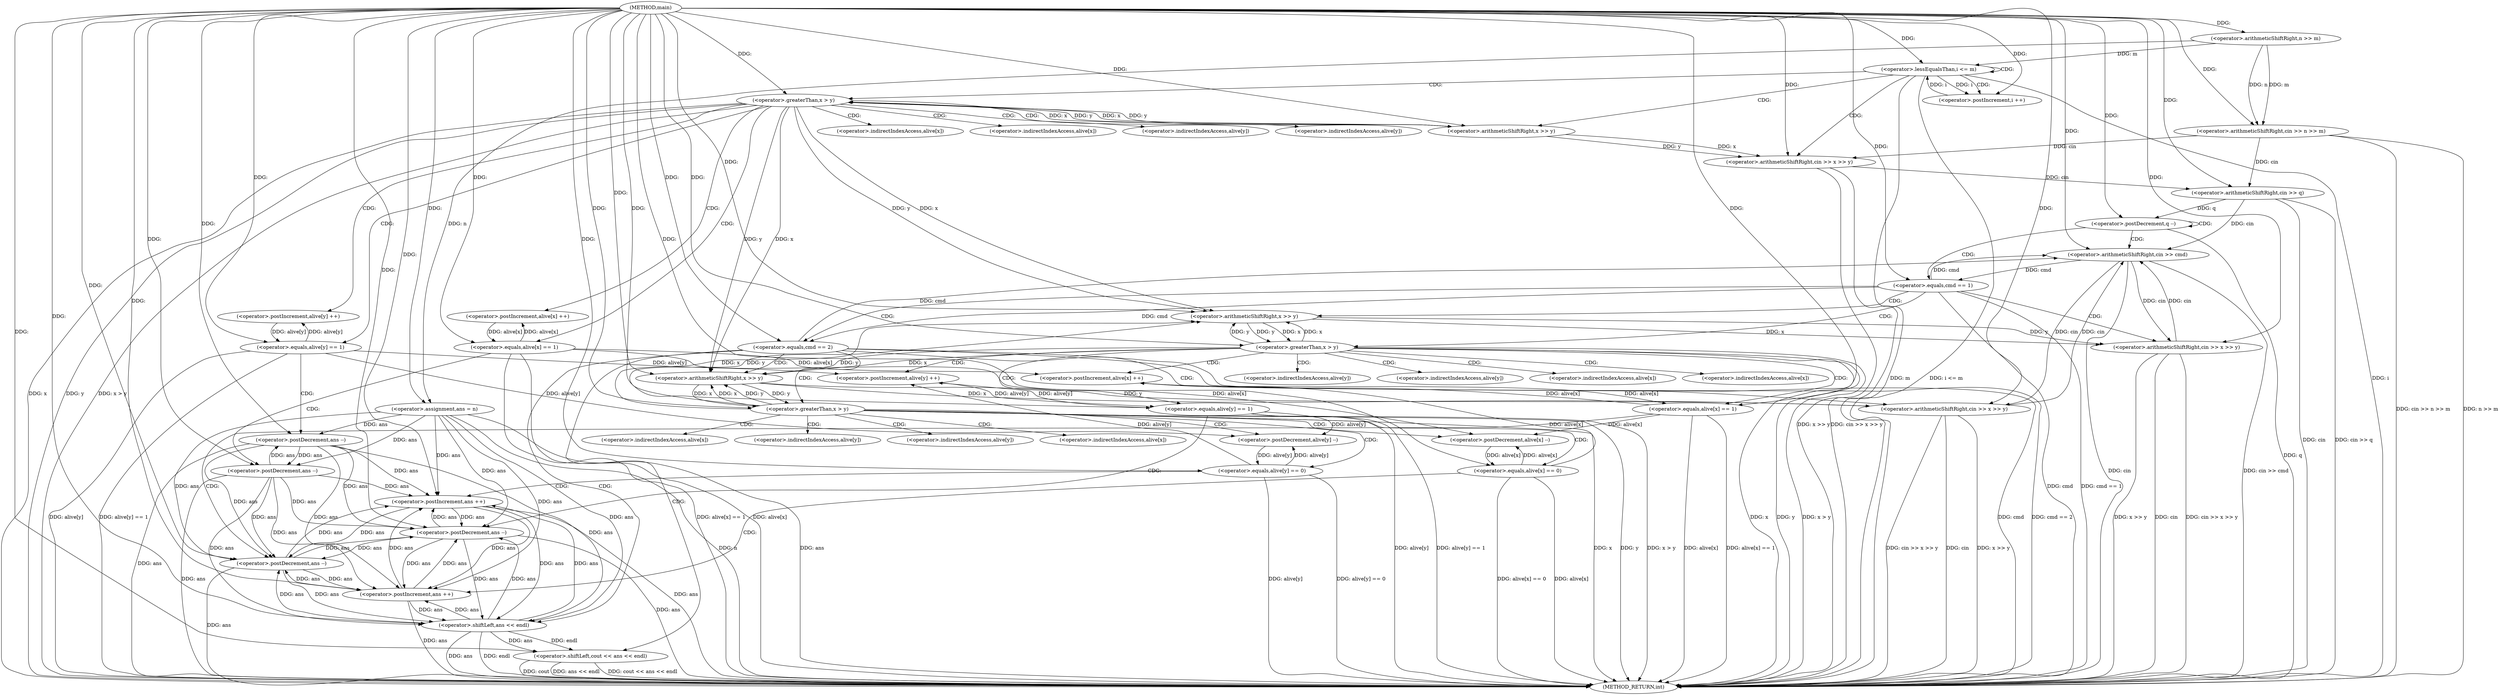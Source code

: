 digraph "main" {  
"1000104" [label = "(METHOD,main)" ]
"1000268" [label = "(METHOD_RETURN,int)" ]
"1000106" [label = "(<operator>.arithmeticShiftRight,cin >> n >> m)" ]
"1000112" [label = "(<operator>.assignment,ans = n)" ]
"1000165" [label = "(<operator>.arithmeticShiftRight,cin >> q)" ]
"1000122" [label = "(<operator>.lessEqualsThan,i <= m)" ]
"1000125" [label = "(<operator>.postIncrement,i ++)" ]
"1000169" [label = "(<operator>.postDecrement,q --)" ]
"1000108" [label = "(<operator>.arithmeticShiftRight,n >> m)" ]
"1000128" [label = "(<operator>.arithmeticShiftRight,cin >> x >> y)" ]
"1000175" [label = "(<operator>.arithmeticShiftRight,cin >> cmd)" ]
"1000134" [label = "(<operator>.greaterThan,x > y)" ]
"1000179" [label = "(<operator>.equals,cmd == 1)" ]
"1000130" [label = "(<operator>.arithmeticShiftRight,x >> y)" ]
"1000138" [label = "(<operator>.postIncrement,alive[y] ++)" ]
"1000183" [label = "(<operator>.arithmeticShiftRight,cin >> x >> y)" ]
"1000143" [label = "(<operator>.equals,alive[y] == 1)" ]
"1000148" [label = "(<operator>.postDecrement,ans --)" ]
"1000152" [label = "(<operator>.postIncrement,alive[x] ++)" ]
"1000189" [label = "(<operator>.greaterThan,x > y)" ]
"1000221" [label = "(<operator>.equals,cmd == 2)" ]
"1000157" [label = "(<operator>.equals,alive[x] == 1)" ]
"1000162" [label = "(<operator>.postDecrement,ans --)" ]
"1000185" [label = "(<operator>.arithmeticShiftRight,x >> y)" ]
"1000193" [label = "(<operator>.postIncrement,alive[y] ++)" ]
"1000225" [label = "(<operator>.arithmeticShiftRight,cin >> x >> y)" ]
"1000198" [label = "(<operator>.equals,alive[y] == 1)" ]
"1000203" [label = "(<operator>.postDecrement,ans --)" ]
"1000207" [label = "(<operator>.postIncrement,alive[x] ++)" ]
"1000231" [label = "(<operator>.greaterThan,x > y)" ]
"1000263" [label = "(<operator>.shiftLeft,cout << ans << endl)" ]
"1000212" [label = "(<operator>.equals,alive[x] == 1)" ]
"1000217" [label = "(<operator>.postDecrement,ans --)" ]
"1000227" [label = "(<operator>.arithmeticShiftRight,x >> y)" ]
"1000235" [label = "(<operator>.postDecrement,alive[y] --)" ]
"1000240" [label = "(<operator>.equals,alive[y] == 0)" ]
"1000245" [label = "(<operator>.postIncrement,ans ++)" ]
"1000249" [label = "(<operator>.postDecrement,alive[x] --)" ]
"1000265" [label = "(<operator>.shiftLeft,ans << endl)" ]
"1000254" [label = "(<operator>.equals,alive[x] == 0)" ]
"1000259" [label = "(<operator>.postIncrement,ans ++)" ]
"1000139" [label = "(<operator>.indirectIndexAccess,alive[y])" ]
"1000144" [label = "(<operator>.indirectIndexAccess,alive[y])" ]
"1000153" [label = "(<operator>.indirectIndexAccess,alive[x])" ]
"1000158" [label = "(<operator>.indirectIndexAccess,alive[x])" ]
"1000194" [label = "(<operator>.indirectIndexAccess,alive[y])" ]
"1000199" [label = "(<operator>.indirectIndexAccess,alive[y])" ]
"1000208" [label = "(<operator>.indirectIndexAccess,alive[x])" ]
"1000213" [label = "(<operator>.indirectIndexAccess,alive[x])" ]
"1000236" [label = "(<operator>.indirectIndexAccess,alive[y])" ]
"1000241" [label = "(<operator>.indirectIndexAccess,alive[y])" ]
"1000250" [label = "(<operator>.indirectIndexAccess,alive[x])" ]
"1000255" [label = "(<operator>.indirectIndexAccess,alive[x])" ]
  "1000106" -> "1000268"  [ label = "DDG: n >> m"] 
  "1000106" -> "1000268"  [ label = "DDG: cin >> n >> m"] 
  "1000112" -> "1000268"  [ label = "DDG: ans"] 
  "1000112" -> "1000268"  [ label = "DDG: n"] 
  "1000122" -> "1000268"  [ label = "DDG: i"] 
  "1000122" -> "1000268"  [ label = "DDG: m"] 
  "1000122" -> "1000268"  [ label = "DDG: i <= m"] 
  "1000165" -> "1000268"  [ label = "DDG: cin"] 
  "1000165" -> "1000268"  [ label = "DDG: cin >> q"] 
  "1000169" -> "1000268"  [ label = "DDG: q"] 
  "1000175" -> "1000268"  [ label = "DDG: cin"] 
  "1000175" -> "1000268"  [ label = "DDG: cin >> cmd"] 
  "1000179" -> "1000268"  [ label = "DDG: cmd"] 
  "1000179" -> "1000268"  [ label = "DDG: cmd == 1"] 
  "1000221" -> "1000268"  [ label = "DDG: cmd"] 
  "1000221" -> "1000268"  [ label = "DDG: cmd == 2"] 
  "1000265" -> "1000268"  [ label = "DDG: ans"] 
  "1000263" -> "1000268"  [ label = "DDG: ans << endl"] 
  "1000263" -> "1000268"  [ label = "DDG: cout << ans << endl"] 
  "1000225" -> "1000268"  [ label = "DDG: cin"] 
  "1000225" -> "1000268"  [ label = "DDG: x >> y"] 
  "1000225" -> "1000268"  [ label = "DDG: cin >> x >> y"] 
  "1000231" -> "1000268"  [ label = "DDG: x"] 
  "1000231" -> "1000268"  [ label = "DDG: y"] 
  "1000231" -> "1000268"  [ label = "DDG: x > y"] 
  "1000254" -> "1000268"  [ label = "DDG: alive[x]"] 
  "1000254" -> "1000268"  [ label = "DDG: alive[x] == 0"] 
  "1000259" -> "1000268"  [ label = "DDG: ans"] 
  "1000240" -> "1000268"  [ label = "DDG: alive[y]"] 
  "1000240" -> "1000268"  [ label = "DDG: alive[y] == 0"] 
  "1000245" -> "1000268"  [ label = "DDG: ans"] 
  "1000183" -> "1000268"  [ label = "DDG: cin"] 
  "1000183" -> "1000268"  [ label = "DDG: x >> y"] 
  "1000183" -> "1000268"  [ label = "DDG: cin >> x >> y"] 
  "1000189" -> "1000268"  [ label = "DDG: x"] 
  "1000189" -> "1000268"  [ label = "DDG: y"] 
  "1000189" -> "1000268"  [ label = "DDG: x > y"] 
  "1000212" -> "1000268"  [ label = "DDG: alive[x]"] 
  "1000212" -> "1000268"  [ label = "DDG: alive[x] == 1"] 
  "1000217" -> "1000268"  [ label = "DDG: ans"] 
  "1000198" -> "1000268"  [ label = "DDG: alive[y]"] 
  "1000198" -> "1000268"  [ label = "DDG: alive[y] == 1"] 
  "1000203" -> "1000268"  [ label = "DDG: ans"] 
  "1000128" -> "1000268"  [ label = "DDG: x >> y"] 
  "1000128" -> "1000268"  [ label = "DDG: cin >> x >> y"] 
  "1000134" -> "1000268"  [ label = "DDG: x"] 
  "1000134" -> "1000268"  [ label = "DDG: y"] 
  "1000134" -> "1000268"  [ label = "DDG: x > y"] 
  "1000157" -> "1000268"  [ label = "DDG: alive[x]"] 
  "1000157" -> "1000268"  [ label = "DDG: alive[x] == 1"] 
  "1000162" -> "1000268"  [ label = "DDG: ans"] 
  "1000143" -> "1000268"  [ label = "DDG: alive[y]"] 
  "1000143" -> "1000268"  [ label = "DDG: alive[y] == 1"] 
  "1000148" -> "1000268"  [ label = "DDG: ans"] 
  "1000263" -> "1000268"  [ label = "DDG: cout"] 
  "1000265" -> "1000268"  [ label = "DDG: endl"] 
  "1000108" -> "1000112"  [ label = "DDG: n"] 
  "1000104" -> "1000112"  [ label = "DDG: "] 
  "1000104" -> "1000106"  [ label = "DDG: "] 
  "1000108" -> "1000106"  [ label = "DDG: m"] 
  "1000108" -> "1000106"  [ label = "DDG: n"] 
  "1000106" -> "1000165"  [ label = "DDG: cin"] 
  "1000128" -> "1000165"  [ label = "DDG: cin"] 
  "1000104" -> "1000165"  [ label = "DDG: "] 
  "1000104" -> "1000108"  [ label = "DDG: "] 
  "1000125" -> "1000122"  [ label = "DDG: i"] 
  "1000104" -> "1000122"  [ label = "DDG: "] 
  "1000108" -> "1000122"  [ label = "DDG: m"] 
  "1000122" -> "1000125"  [ label = "DDG: i"] 
  "1000104" -> "1000125"  [ label = "DDG: "] 
  "1000165" -> "1000169"  [ label = "DDG: q"] 
  "1000104" -> "1000169"  [ label = "DDG: "] 
  "1000106" -> "1000128"  [ label = "DDG: cin"] 
  "1000104" -> "1000128"  [ label = "DDG: "] 
  "1000130" -> "1000128"  [ label = "DDG: y"] 
  "1000130" -> "1000128"  [ label = "DDG: x"] 
  "1000165" -> "1000175"  [ label = "DDG: cin"] 
  "1000225" -> "1000175"  [ label = "DDG: cin"] 
  "1000183" -> "1000175"  [ label = "DDG: cin"] 
  "1000104" -> "1000175"  [ label = "DDG: "] 
  "1000179" -> "1000175"  [ label = "DDG: cmd"] 
  "1000221" -> "1000175"  [ label = "DDG: cmd"] 
  "1000134" -> "1000130"  [ label = "DDG: x"] 
  "1000104" -> "1000130"  [ label = "DDG: "] 
  "1000134" -> "1000130"  [ label = "DDG: y"] 
  "1000130" -> "1000134"  [ label = "DDG: x"] 
  "1000104" -> "1000134"  [ label = "DDG: "] 
  "1000130" -> "1000134"  [ label = "DDG: y"] 
  "1000175" -> "1000179"  [ label = "DDG: cmd"] 
  "1000104" -> "1000179"  [ label = "DDG: "] 
  "1000143" -> "1000138"  [ label = "DDG: alive[y]"] 
  "1000175" -> "1000183"  [ label = "DDG: cin"] 
  "1000104" -> "1000183"  [ label = "DDG: "] 
  "1000185" -> "1000183"  [ label = "DDG: y"] 
  "1000185" -> "1000183"  [ label = "DDG: x"] 
  "1000138" -> "1000143"  [ label = "DDG: alive[y]"] 
  "1000104" -> "1000143"  [ label = "DDG: "] 
  "1000112" -> "1000148"  [ label = "DDG: ans"] 
  "1000162" -> "1000148"  [ label = "DDG: ans"] 
  "1000104" -> "1000148"  [ label = "DDG: "] 
  "1000157" -> "1000152"  [ label = "DDG: alive[x]"] 
  "1000231" -> "1000185"  [ label = "DDG: x"] 
  "1000189" -> "1000185"  [ label = "DDG: x"] 
  "1000134" -> "1000185"  [ label = "DDG: x"] 
  "1000104" -> "1000185"  [ label = "DDG: "] 
  "1000231" -> "1000185"  [ label = "DDG: y"] 
  "1000189" -> "1000185"  [ label = "DDG: y"] 
  "1000134" -> "1000185"  [ label = "DDG: y"] 
  "1000185" -> "1000189"  [ label = "DDG: x"] 
  "1000104" -> "1000189"  [ label = "DDG: "] 
  "1000185" -> "1000189"  [ label = "DDG: y"] 
  "1000179" -> "1000221"  [ label = "DDG: cmd"] 
  "1000104" -> "1000221"  [ label = "DDG: "] 
  "1000152" -> "1000157"  [ label = "DDG: alive[x]"] 
  "1000104" -> "1000157"  [ label = "DDG: "] 
  "1000112" -> "1000162"  [ label = "DDG: ans"] 
  "1000148" -> "1000162"  [ label = "DDG: ans"] 
  "1000104" -> "1000162"  [ label = "DDG: "] 
  "1000240" -> "1000193"  [ label = "DDG: alive[y]"] 
  "1000198" -> "1000193"  [ label = "DDG: alive[y]"] 
  "1000143" -> "1000193"  [ label = "DDG: alive[y]"] 
  "1000175" -> "1000225"  [ label = "DDG: cin"] 
  "1000104" -> "1000225"  [ label = "DDG: "] 
  "1000227" -> "1000225"  [ label = "DDG: x"] 
  "1000227" -> "1000225"  [ label = "DDG: y"] 
  "1000193" -> "1000198"  [ label = "DDG: alive[y]"] 
  "1000104" -> "1000198"  [ label = "DDG: "] 
  "1000112" -> "1000203"  [ label = "DDG: ans"] 
  "1000265" -> "1000203"  [ label = "DDG: ans"] 
  "1000259" -> "1000203"  [ label = "DDG: ans"] 
  "1000245" -> "1000203"  [ label = "DDG: ans"] 
  "1000217" -> "1000203"  [ label = "DDG: ans"] 
  "1000162" -> "1000203"  [ label = "DDG: ans"] 
  "1000148" -> "1000203"  [ label = "DDG: ans"] 
  "1000104" -> "1000203"  [ label = "DDG: "] 
  "1000254" -> "1000207"  [ label = "DDG: alive[x]"] 
  "1000212" -> "1000207"  [ label = "DDG: alive[x]"] 
  "1000157" -> "1000207"  [ label = "DDG: alive[x]"] 
  "1000231" -> "1000227"  [ label = "DDG: x"] 
  "1000189" -> "1000227"  [ label = "DDG: x"] 
  "1000134" -> "1000227"  [ label = "DDG: x"] 
  "1000104" -> "1000227"  [ label = "DDG: "] 
  "1000231" -> "1000227"  [ label = "DDG: y"] 
  "1000189" -> "1000227"  [ label = "DDG: y"] 
  "1000134" -> "1000227"  [ label = "DDG: y"] 
  "1000227" -> "1000231"  [ label = "DDG: x"] 
  "1000104" -> "1000231"  [ label = "DDG: "] 
  "1000227" -> "1000231"  [ label = "DDG: y"] 
  "1000104" -> "1000263"  [ label = "DDG: "] 
  "1000265" -> "1000263"  [ label = "DDG: endl"] 
  "1000265" -> "1000263"  [ label = "DDG: ans"] 
  "1000207" -> "1000212"  [ label = "DDG: alive[x]"] 
  "1000104" -> "1000212"  [ label = "DDG: "] 
  "1000112" -> "1000217"  [ label = "DDG: ans"] 
  "1000265" -> "1000217"  [ label = "DDG: ans"] 
  "1000259" -> "1000217"  [ label = "DDG: ans"] 
  "1000245" -> "1000217"  [ label = "DDG: ans"] 
  "1000203" -> "1000217"  [ label = "DDG: ans"] 
  "1000162" -> "1000217"  [ label = "DDG: ans"] 
  "1000148" -> "1000217"  [ label = "DDG: ans"] 
  "1000104" -> "1000217"  [ label = "DDG: "] 
  "1000240" -> "1000235"  [ label = "DDG: alive[y]"] 
  "1000198" -> "1000235"  [ label = "DDG: alive[y]"] 
  "1000143" -> "1000235"  [ label = "DDG: alive[y]"] 
  "1000112" -> "1000265"  [ label = "DDG: ans"] 
  "1000259" -> "1000265"  [ label = "DDG: ans"] 
  "1000245" -> "1000265"  [ label = "DDG: ans"] 
  "1000217" -> "1000265"  [ label = "DDG: ans"] 
  "1000203" -> "1000265"  [ label = "DDG: ans"] 
  "1000162" -> "1000265"  [ label = "DDG: ans"] 
  "1000148" -> "1000265"  [ label = "DDG: ans"] 
  "1000104" -> "1000265"  [ label = "DDG: "] 
  "1000235" -> "1000240"  [ label = "DDG: alive[y]"] 
  "1000104" -> "1000240"  [ label = "DDG: "] 
  "1000112" -> "1000245"  [ label = "DDG: ans"] 
  "1000265" -> "1000245"  [ label = "DDG: ans"] 
  "1000259" -> "1000245"  [ label = "DDG: ans"] 
  "1000217" -> "1000245"  [ label = "DDG: ans"] 
  "1000203" -> "1000245"  [ label = "DDG: ans"] 
  "1000162" -> "1000245"  [ label = "DDG: ans"] 
  "1000148" -> "1000245"  [ label = "DDG: ans"] 
  "1000104" -> "1000245"  [ label = "DDG: "] 
  "1000254" -> "1000249"  [ label = "DDG: alive[x]"] 
  "1000212" -> "1000249"  [ label = "DDG: alive[x]"] 
  "1000157" -> "1000249"  [ label = "DDG: alive[x]"] 
  "1000249" -> "1000254"  [ label = "DDG: alive[x]"] 
  "1000104" -> "1000254"  [ label = "DDG: "] 
  "1000112" -> "1000259"  [ label = "DDG: ans"] 
  "1000265" -> "1000259"  [ label = "DDG: ans"] 
  "1000245" -> "1000259"  [ label = "DDG: ans"] 
  "1000217" -> "1000259"  [ label = "DDG: ans"] 
  "1000203" -> "1000259"  [ label = "DDG: ans"] 
  "1000162" -> "1000259"  [ label = "DDG: ans"] 
  "1000148" -> "1000259"  [ label = "DDG: ans"] 
  "1000104" -> "1000259"  [ label = "DDG: "] 
  "1000122" -> "1000125"  [ label = "CDG: "] 
  "1000122" -> "1000128"  [ label = "CDG: "] 
  "1000122" -> "1000122"  [ label = "CDG: "] 
  "1000122" -> "1000130"  [ label = "CDG: "] 
  "1000122" -> "1000134"  [ label = "CDG: "] 
  "1000169" -> "1000175"  [ label = "CDG: "] 
  "1000169" -> "1000179"  [ label = "CDG: "] 
  "1000169" -> "1000169"  [ label = "CDG: "] 
  "1000134" -> "1000139"  [ label = "CDG: "] 
  "1000134" -> "1000144"  [ label = "CDG: "] 
  "1000134" -> "1000157"  [ label = "CDG: "] 
  "1000134" -> "1000138"  [ label = "CDG: "] 
  "1000134" -> "1000153"  [ label = "CDG: "] 
  "1000134" -> "1000152"  [ label = "CDG: "] 
  "1000134" -> "1000143"  [ label = "CDG: "] 
  "1000134" -> "1000158"  [ label = "CDG: "] 
  "1000179" -> "1000221"  [ label = "CDG: "] 
  "1000179" -> "1000183"  [ label = "CDG: "] 
  "1000179" -> "1000185"  [ label = "CDG: "] 
  "1000179" -> "1000189"  [ label = "CDG: "] 
  "1000143" -> "1000148"  [ label = "CDG: "] 
  "1000189" -> "1000208"  [ label = "CDG: "] 
  "1000189" -> "1000199"  [ label = "CDG: "] 
  "1000189" -> "1000194"  [ label = "CDG: "] 
  "1000189" -> "1000198"  [ label = "CDG: "] 
  "1000189" -> "1000213"  [ label = "CDG: "] 
  "1000189" -> "1000212"  [ label = "CDG: "] 
  "1000189" -> "1000207"  [ label = "CDG: "] 
  "1000189" -> "1000193"  [ label = "CDG: "] 
  "1000221" -> "1000227"  [ label = "CDG: "] 
  "1000221" -> "1000265"  [ label = "CDG: "] 
  "1000221" -> "1000263"  [ label = "CDG: "] 
  "1000221" -> "1000225"  [ label = "CDG: "] 
  "1000221" -> "1000231"  [ label = "CDG: "] 
  "1000157" -> "1000162"  [ label = "CDG: "] 
  "1000198" -> "1000203"  [ label = "CDG: "] 
  "1000231" -> "1000255"  [ label = "CDG: "] 
  "1000231" -> "1000236"  [ label = "CDG: "] 
  "1000231" -> "1000254"  [ label = "CDG: "] 
  "1000231" -> "1000235"  [ label = "CDG: "] 
  "1000231" -> "1000250"  [ label = "CDG: "] 
  "1000231" -> "1000240"  [ label = "CDG: "] 
  "1000231" -> "1000249"  [ label = "CDG: "] 
  "1000231" -> "1000241"  [ label = "CDG: "] 
  "1000212" -> "1000217"  [ label = "CDG: "] 
  "1000240" -> "1000245"  [ label = "CDG: "] 
  "1000254" -> "1000259"  [ label = "CDG: "] 
}
